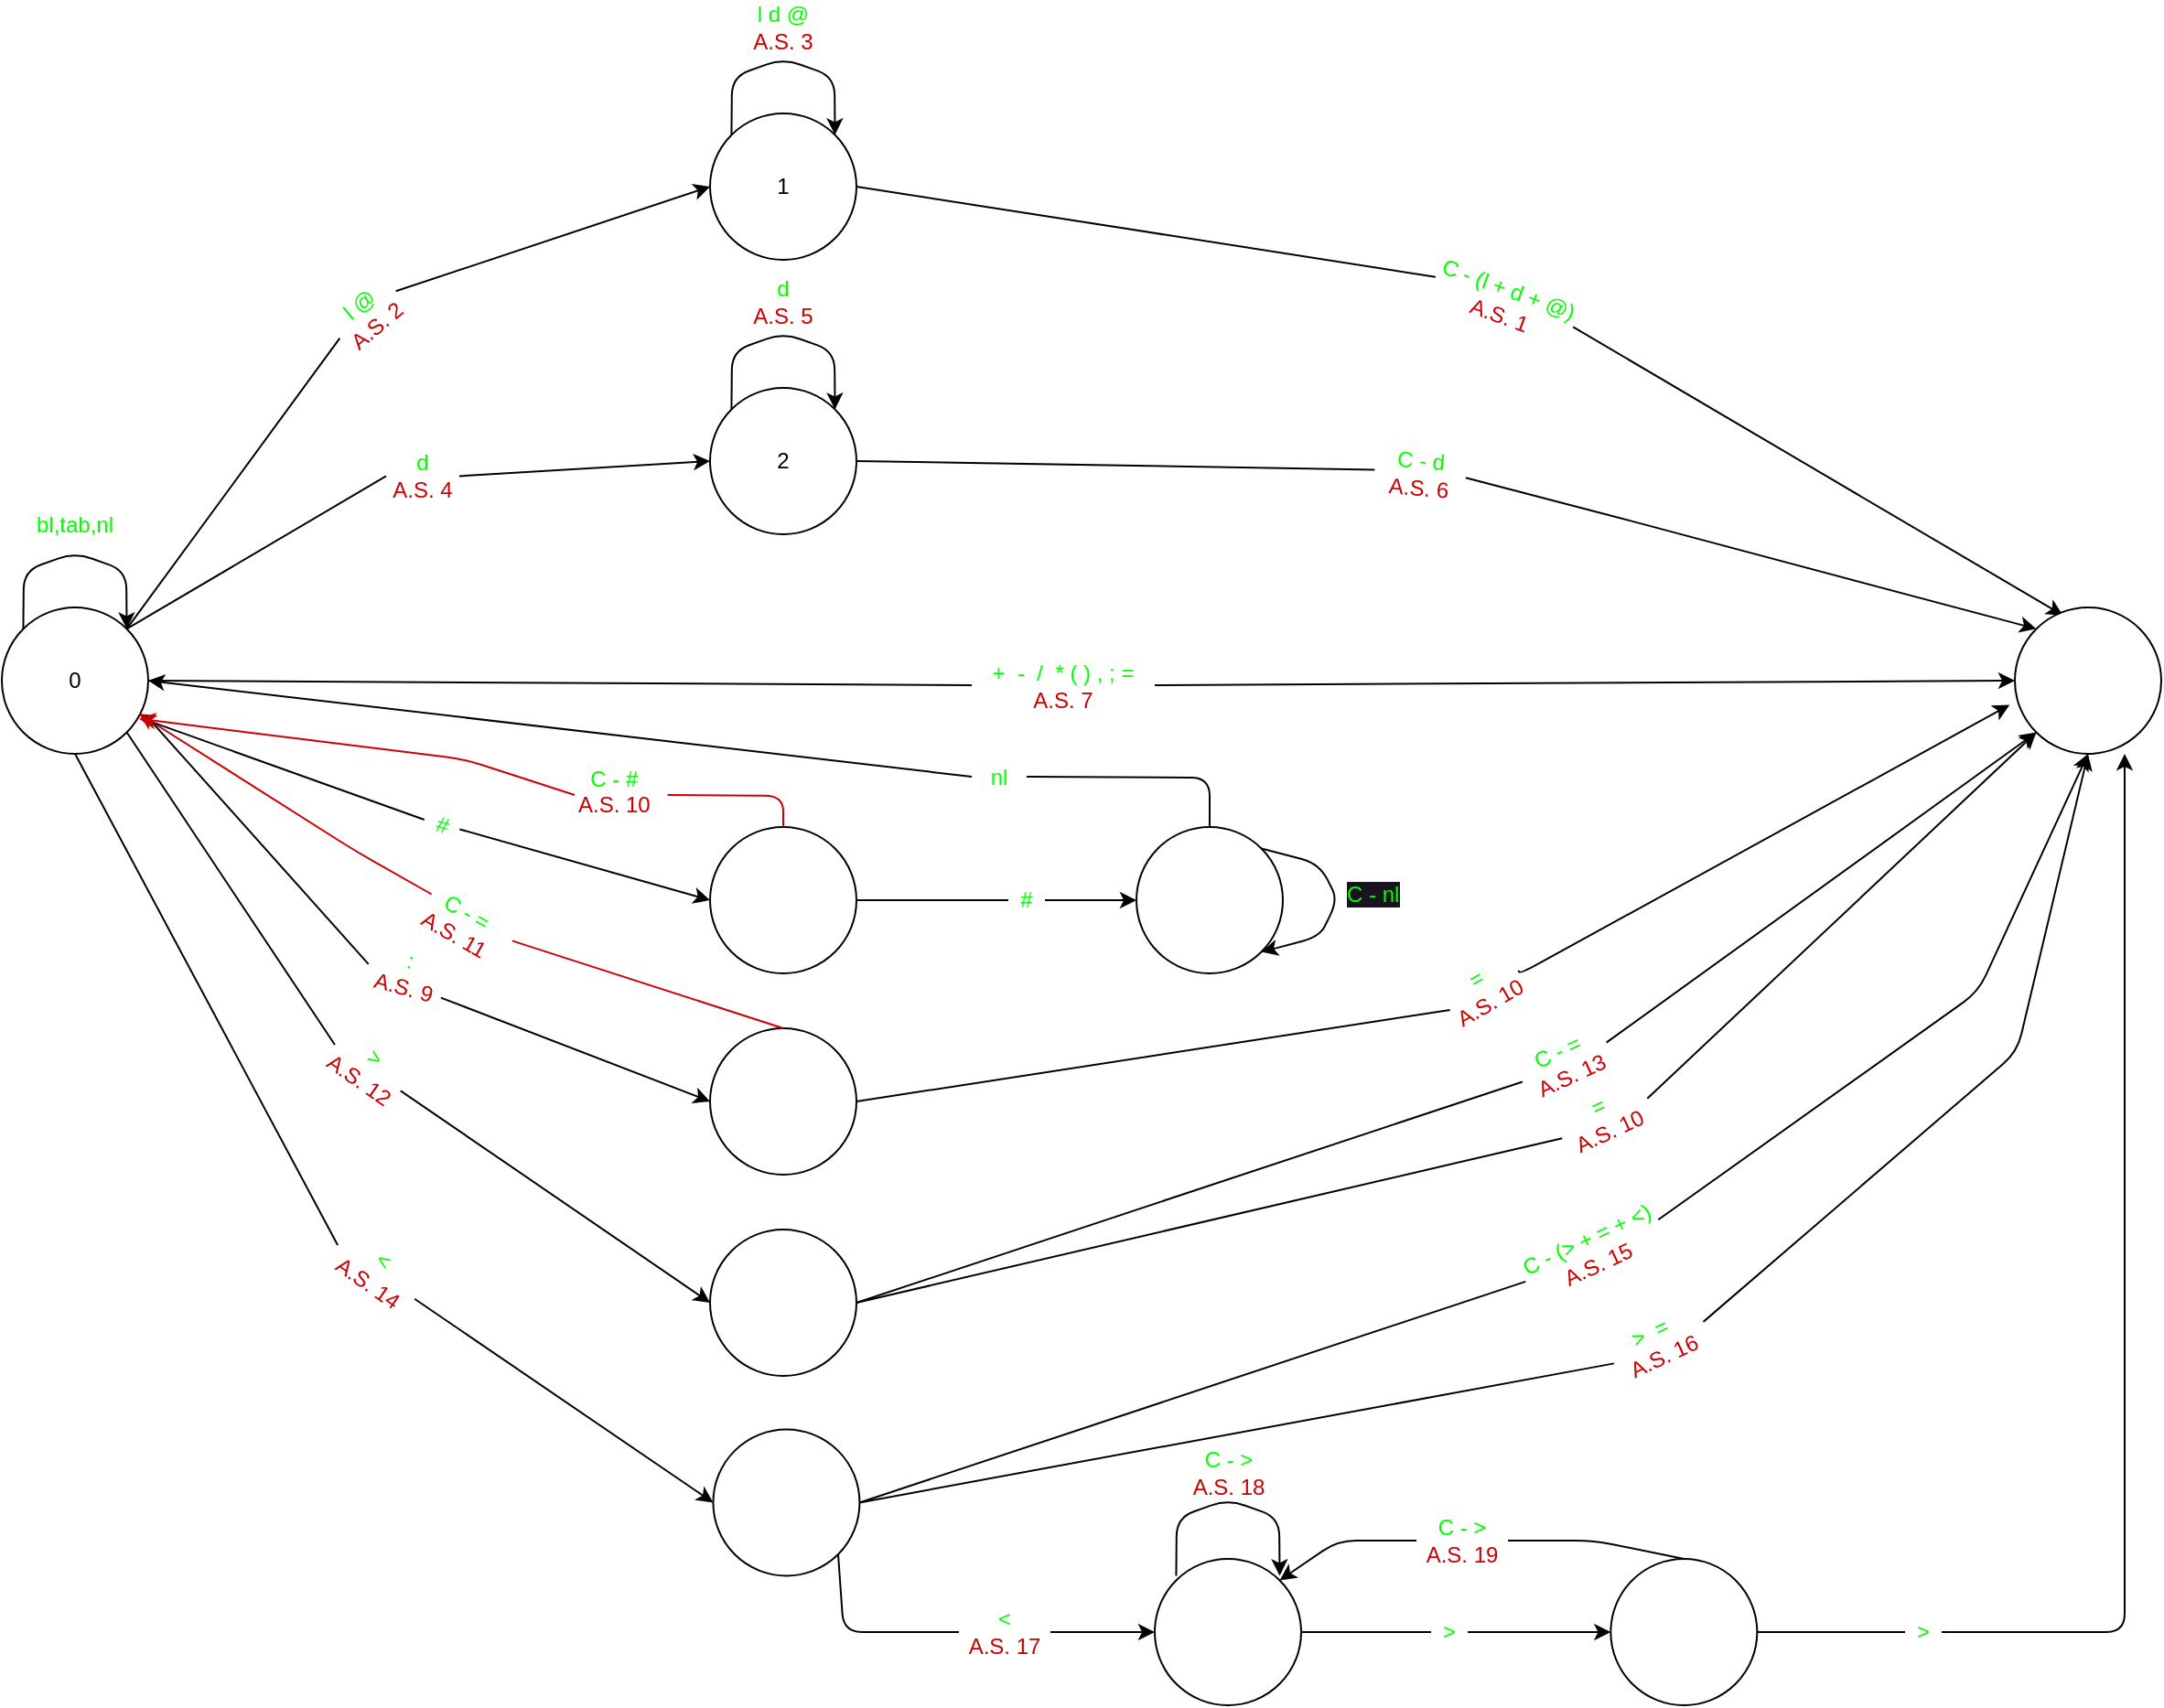 <mxfile>
    <diagram id="zJP9Rn_apFHwhB3t_4ZS" name="Page-1">
        <mxGraphModel dx="3017" dy="527" grid="0" gridSize="10" guides="1" tooltips="1" connect="1" arrows="1" fold="1" page="0" pageScale="1" pageWidth="827" pageHeight="1169" math="0" shadow="0">
            <root>
                <mxCell id="0"/>
                <mxCell id="1" parent="0"/>
                <mxCell id="36" style="edgeStyle=none;html=1;exitX=1;exitY=0.5;exitDx=0;exitDy=0;entryX=0;entryY=0.5;entryDx=0;entryDy=0;fontColor=#FFFFFF;startArrow=none;" parent="1" source="42" target="34" edge="1">
                    <mxGeometry relative="1" as="geometry"/>
                </mxCell>
                <mxCell id="51" style="edgeStyle=none;html=1;entryX=0;entryY=0.5;entryDx=0;entryDy=0;fontColor=#00FF00;startArrow=none;exitX=1;exitY=0.75;exitDx=0;exitDy=0;" parent="1" source="52" target="50" edge="1">
                    <mxGeometry relative="1" as="geometry">
                        <mxPoint x="-973" y="627" as="sourcePoint"/>
                    </mxGeometry>
                </mxCell>
                <mxCell id="59" style="edgeStyle=none;html=1;exitX=1;exitY=0.5;exitDx=0;exitDy=0;entryX=0;entryY=0.5;entryDx=0;entryDy=0;fontColor=#00FF00;startArrow=none;" parent="1" source="63" target="58" edge="1">
                    <mxGeometry relative="1" as="geometry">
                        <Array as="points"/>
                    </mxGeometry>
                </mxCell>
                <mxCell id="2" value="0" style="ellipse;whiteSpace=wrap;html=1;aspect=fixed;" parent="1" vertex="1">
                    <mxGeometry x="-1203" y="417" width="80" height="80" as="geometry"/>
                </mxCell>
                <mxCell id="3" value="" style="endArrow=classic;html=1;exitX=0;exitY=0;exitDx=0;exitDy=0;entryX=1;entryY=0;entryDx=0;entryDy=0;" parent="1" source="2" target="2" edge="1">
                    <mxGeometry width="50" height="50" relative="1" as="geometry">
                        <mxPoint x="-1183" y="487" as="sourcePoint"/>
                        <mxPoint x="-1133" y="437" as="targetPoint"/>
                        <Array as="points">
                            <mxPoint x="-1191" y="397"/>
                            <mxPoint x="-1163" y="387"/>
                            <mxPoint x="-1135" y="397"/>
                        </Array>
                    </mxGeometry>
                </mxCell>
                <mxCell id="4" value="&lt;font color=&quot;#00ff00&quot;&gt;bl,tab,nl&lt;/font&gt;" style="text;html=1;strokeColor=none;fillColor=none;align=center;verticalAlign=middle;whiteSpace=wrap;rounded=0;" parent="1" vertex="1">
                    <mxGeometry x="-1193" y="357" width="60" height="30" as="geometry"/>
                </mxCell>
                <mxCell id="5" value="" style="endArrow=classic;html=1;entryX=0;entryY=0.5;entryDx=0;entryDy=0;startArrow=none;exitX=1;exitY=0.5;exitDx=0;exitDy=0;" parent="1" source="15" target="6" edge="1">
                    <mxGeometry width="50" height="50" relative="1" as="geometry">
                        <mxPoint x="-1023" y="267" as="sourcePoint"/>
                        <mxPoint x="-773" y="187" as="targetPoint"/>
                    </mxGeometry>
                </mxCell>
                <mxCell id="28" style="edgeStyle=none;html=1;entryX=0.329;entryY=0.054;entryDx=0;entryDy=0;fontColor=#00FF00;startArrow=none;exitX=1;exitY=0.5;exitDx=0;exitDy=0;entryPerimeter=0;" parent="1" source="29" target="24" edge="1">
                    <mxGeometry relative="1" as="geometry">
                        <mxPoint x="-213" y="177" as="sourcePoint"/>
                        <Array as="points"/>
                    </mxGeometry>
                </mxCell>
                <mxCell id="6" value="1" style="ellipse;whiteSpace=wrap;html=1;aspect=fixed;" parent="1" vertex="1">
                    <mxGeometry x="-816" y="147" width="80" height="80" as="geometry"/>
                </mxCell>
                <mxCell id="7" value="" style="endArrow=classic;html=1;exitX=0;exitY=0;exitDx=0;exitDy=0;entryX=1;entryY=0;entryDx=0;entryDy=0;" parent="1" edge="1">
                    <mxGeometry width="50" height="50" relative="1" as="geometry">
                        <mxPoint x="-804.284" y="158.716" as="sourcePoint"/>
                        <mxPoint x="-747.716" y="158.716" as="targetPoint"/>
                        <Array as="points">
                            <mxPoint x="-804" y="127"/>
                            <mxPoint x="-776" y="117"/>
                            <mxPoint x="-748" y="127"/>
                        </Array>
                    </mxGeometry>
                </mxCell>
                <mxCell id="31" style="edgeStyle=none;html=1;entryX=0;entryY=0;entryDx=0;entryDy=0;fontColor=#00FF00;startArrow=none;exitX=1;exitY=0.5;exitDx=0;exitDy=0;" parent="1" source="32" target="24" edge="1">
                    <mxGeometry relative="1" as="geometry">
                        <mxPoint x="-293" y="327" as="sourcePoint"/>
                        <Array as="points">
                            <mxPoint x="-323" y="367"/>
                        </Array>
                    </mxGeometry>
                </mxCell>
                <mxCell id="11" value="2" style="ellipse;whiteSpace=wrap;html=1;aspect=fixed;" parent="1" vertex="1">
                    <mxGeometry x="-816" y="297" width="80" height="80" as="geometry"/>
                </mxCell>
                <mxCell id="12" value="" style="endArrow=classic;html=1;exitX=0;exitY=0;exitDx=0;exitDy=0;entryX=1;entryY=0;entryDx=0;entryDy=0;" parent="1" edge="1">
                    <mxGeometry width="50" height="50" relative="1" as="geometry">
                        <mxPoint x="-804.284" y="308.716" as="sourcePoint"/>
                        <mxPoint x="-747.716" y="308.716" as="targetPoint"/>
                        <Array as="points">
                            <mxPoint x="-804" y="277"/>
                            <mxPoint x="-776" y="267"/>
                            <mxPoint x="-748" y="277"/>
                        </Array>
                    </mxGeometry>
                </mxCell>
                <mxCell id="13" value="&lt;font color=&quot;#00ff00&quot;&gt;d&lt;br&gt;&lt;/font&gt;&lt;span style=&quot;color: rgb(204, 0, 0);&quot;&gt;A.S. 5&lt;/span&gt;&lt;font color=&quot;#00ff00&quot;&gt;&lt;br&gt;&lt;/font&gt;" style="text;html=1;strokeColor=none;fillColor=none;align=center;verticalAlign=middle;whiteSpace=wrap;rounded=0;" parent="1" vertex="1">
                    <mxGeometry x="-806" y="240" width="60" height="20" as="geometry"/>
                </mxCell>
                <mxCell id="17" value="" style="endArrow=none;html=1;exitX=1;exitY=0;exitDx=0;exitDy=0;entryX=0;entryY=0.5;entryDx=0;entryDy=0;" parent="1" source="2" target="15" edge="1">
                    <mxGeometry width="50" height="50" relative="1" as="geometry">
                        <mxPoint x="-1123" y="457" as="sourcePoint"/>
                        <mxPoint x="-816.0" y="177" as="targetPoint"/>
                    </mxGeometry>
                </mxCell>
                <mxCell id="15" value="&lt;font color=&quot;#00ff00&quot;&gt;l @&lt;/font&gt;&lt;br&gt;A.S. 2" style="text;html=1;strokeColor=none;fillColor=none;align=center;verticalAlign=middle;whiteSpace=wrap;rounded=0;fontColor=#CC0000;rotation=-40;" parent="1" vertex="1">
                    <mxGeometry x="-1023" y="247" width="40" height="20" as="geometry"/>
                </mxCell>
                <mxCell id="18" value="" style="endArrow=classic;html=1;entryX=0;entryY=0.5;entryDx=0;entryDy=0;startArrow=none;exitX=1;exitY=0.5;exitDx=0;exitDy=0;" parent="1" source="20" target="11" edge="1">
                    <mxGeometry width="50" height="50" relative="1" as="geometry">
                        <mxPoint x="-973" y="390.7" as="sourcePoint"/>
                        <mxPoint x="-766.0" y="187.13" as="targetPoint"/>
                    </mxGeometry>
                </mxCell>
                <mxCell id="19" value="" style="endArrow=none;html=1;exitX=1;exitY=0;exitDx=0;exitDy=0;entryX=0;entryY=0.5;entryDx=0;entryDy=0;" parent="1" source="2" target="20" edge="1">
                    <mxGeometry width="50" height="50" relative="1" as="geometry">
                        <mxPoint x="-1073" y="297.13" as="sourcePoint"/>
                        <mxPoint x="-766.0" y="300.7" as="targetPoint"/>
                    </mxGeometry>
                </mxCell>
                <mxCell id="20" value="&lt;font color=&quot;#00ff00&quot;&gt;d&lt;/font&gt;&lt;br&gt;A.S. 4" style="text;html=1;strokeColor=none;fillColor=none;align=center;verticalAlign=middle;whiteSpace=wrap;rounded=0;fontColor=#CC0000;rotation=0;" parent="1" vertex="1">
                    <mxGeometry x="-993" y="333.43" width="40" height="23.57" as="geometry"/>
                </mxCell>
                <mxCell id="22" value="&lt;font color=&quot;#00ff00&quot;&gt;l d @&lt;br&gt;&lt;/font&gt;&lt;span style=&quot;color: rgb(204, 0, 0);&quot;&gt;A.S. 3&lt;/span&gt;&lt;font color=&quot;#00ff00&quot;&gt;&lt;br&gt;&lt;/font&gt;" style="text;html=1;strokeColor=none;fillColor=none;align=center;verticalAlign=middle;whiteSpace=wrap;rounded=0;" parent="1" vertex="1">
                    <mxGeometry x="-806" y="90" width="60" height="20" as="geometry"/>
                </mxCell>
                <mxCell id="24" value="F" style="ellipse;whiteSpace=wrap;html=1;aspect=fixed;fontColor=#FFFFFF;" parent="1" vertex="1">
                    <mxGeometry x="-103" y="417" width="80" height="80" as="geometry"/>
                </mxCell>
                <mxCell id="25" value="" style="endArrow=classic;html=1;fontColor=#FFFFFF;exitX=1;exitY=0.5;exitDx=0;exitDy=0;entryX=0;entryY=0.5;entryDx=0;entryDy=0;startArrow=none;" parent="1" source="26" target="24" edge="1">
                    <mxGeometry width="50" height="50" relative="1" as="geometry">
                        <mxPoint x="-673" y="467" as="sourcePoint"/>
                        <mxPoint x="-623" y="417" as="targetPoint"/>
                    </mxGeometry>
                </mxCell>
                <mxCell id="27" value="" style="endArrow=none;html=1;fontColor=#FFFFFF;exitX=1;exitY=0.5;exitDx=0;exitDy=0;entryX=0;entryY=0.5;entryDx=0;entryDy=0;" parent="1" source="2" target="26" edge="1">
                    <mxGeometry width="50" height="50" relative="1" as="geometry">
                        <mxPoint x="-1123" y="457" as="sourcePoint"/>
                        <mxPoint x="-103" y="457" as="targetPoint"/>
                    </mxGeometry>
                </mxCell>
                <mxCell id="26" value="&lt;font color=&quot;#00ff00&quot;&gt;+&amp;nbsp;&lt;/font&gt;&amp;nbsp;&lt;font color=&quot;#00ff00&quot;&gt;-&amp;nbsp;&lt;/font&gt;&amp;nbsp;&lt;font color=&quot;#00ff00&quot;&gt;/&amp;nbsp;&lt;/font&gt;&amp;nbsp;&lt;font color=&quot;#00ff00&quot;&gt;*&lt;/font&gt;&lt;font color=&quot;#00ff00&quot;&gt;&amp;nbsp;( ) , ; =&lt;br&gt;&lt;/font&gt;&lt;span style=&quot;color: rgb(204, 0, 0);&quot;&gt;A.S. 7&lt;/span&gt;&lt;font color=&quot;#00ff00&quot;&gt;&lt;br&gt;&lt;/font&gt;" style="text;html=1;strokeColor=none;fillColor=none;align=center;verticalAlign=middle;whiteSpace=wrap;rounded=0;fontColor=#FFFFFF;" parent="1" vertex="1">
                    <mxGeometry x="-673" y="447" width="100" height="25" as="geometry"/>
                </mxCell>
                <mxCell id="30" value="" style="edgeStyle=none;html=1;exitX=1;exitY=0.5;exitDx=0;exitDy=0;entryX=0;entryY=0.5;entryDx=0;entryDy=0;fontColor=#00FF00;endArrow=none;" parent="1" source="6" target="29" edge="1">
                    <mxGeometry relative="1" as="geometry">
                        <mxPoint x="-736.0" y="177" as="sourcePoint"/>
                        <mxPoint x="-91.284" y="428.716" as="targetPoint"/>
                        <Array as="points"/>
                    </mxGeometry>
                </mxCell>
                <mxCell id="29" value="&lt;font color=&quot;#00ff00&quot;&gt;C - (l + d + @)&lt;/font&gt;&lt;br&gt;A.S. 1" style="text;html=1;strokeColor=none;fillColor=none;align=center;verticalAlign=middle;whiteSpace=wrap;rounded=0;fontColor=#CC0000;rotation=20;" parent="1" vertex="1">
                    <mxGeometry x="-422.0" y="240" width="80" height="20" as="geometry"/>
                </mxCell>
                <mxCell id="33" value="" style="edgeStyle=none;html=1;exitX=1;exitY=0.5;exitDx=0;exitDy=0;entryX=0;entryY=0.5;entryDx=0;entryDy=0;fontColor=#00FF00;endArrow=none;" parent="1" source="11" target="32" edge="1">
                    <mxGeometry relative="1" as="geometry">
                        <mxPoint x="-736.0" y="337" as="sourcePoint"/>
                        <mxPoint x="-91.284" y="428.716" as="targetPoint"/>
                        <Array as="points"/>
                    </mxGeometry>
                </mxCell>
                <mxCell id="32" value="&lt;font color=&quot;#00ff00&quot;&gt;C - d&lt;/font&gt;&lt;br&gt;A.S. 6" style="text;html=1;strokeColor=none;fillColor=none;align=center;verticalAlign=middle;whiteSpace=wrap;rounded=0;fontColor=#CC0000;rotation=5;" parent="1" vertex="1">
                    <mxGeometry x="-452.94" y="333.91" width="50" height="20" as="geometry"/>
                </mxCell>
                <mxCell id="37" style="edgeStyle=none;html=1;exitX=1;exitY=0.5;exitDx=0;exitDy=0;entryX=0;entryY=0.5;entryDx=0;entryDy=0;fontColor=#FFFFFF;startArrow=none;" parent="1" source="44" target="35" edge="1">
                    <mxGeometry relative="1" as="geometry"/>
                </mxCell>
                <mxCell id="34" value="&lt;font color=&quot;#ffffff&quot;&gt;3&lt;/font&gt;" style="ellipse;whiteSpace=wrap;html=1;aspect=fixed;fontColor=#00FF00;" parent="1" vertex="1">
                    <mxGeometry x="-816" y="537" width="80" height="80" as="geometry"/>
                </mxCell>
                <mxCell id="38" style="edgeStyle=none;html=1;exitX=0;exitY=0.5;exitDx=0;exitDy=0;entryX=1;entryY=0.5;entryDx=0;entryDy=0;fontColor=#FFFFFF;startArrow=none;" parent="1" source="39" target="2" edge="1">
                    <mxGeometry relative="1" as="geometry">
                        <Array as="points"/>
                    </mxGeometry>
                </mxCell>
                <mxCell id="35" value="&lt;font color=&quot;#ffffff&quot;&gt;4&lt;/font&gt;" style="ellipse;whiteSpace=wrap;html=1;aspect=fixed;fontColor=#00FF00;" parent="1" vertex="1">
                    <mxGeometry x="-583" y="537" width="80" height="80" as="geometry"/>
                </mxCell>
                <mxCell id="41" value="" style="edgeStyle=none;html=1;exitX=0.5;exitY=0;exitDx=0;exitDy=0;fontColor=#FFFFFF;endArrow=none;entryX=1;entryY=0.5;entryDx=0;entryDy=0;" parent="1" source="35" target="39" edge="1">
                    <mxGeometry relative="1" as="geometry">
                        <mxPoint x="-503.0" y="577" as="sourcePoint"/>
                        <mxPoint x="-593" y="527" as="targetPoint"/>
                        <Array as="points">
                            <mxPoint x="-543" y="510"/>
                        </Array>
                    </mxGeometry>
                </mxCell>
                <mxCell id="39" value="&lt;font color=&quot;#00ff00&quot;&gt;nl&lt;/font&gt;" style="text;html=1;strokeColor=none;fillColor=none;align=center;verticalAlign=middle;whiteSpace=wrap;rounded=0;fontColor=#FFFFFF;" parent="1" vertex="1">
                    <mxGeometry x="-673" y="497" width="30" height="25" as="geometry"/>
                </mxCell>
                <mxCell id="43" value="" style="edgeStyle=none;html=1;entryX=0;entryY=0.5;entryDx=0;entryDy=0;fontColor=#FFFFFF;endArrow=none;exitX=0.961;exitY=0.76;exitDx=0;exitDy=0;exitPerimeter=0;" parent="1" source="2" target="42" edge="1">
                    <mxGeometry relative="1" as="geometry">
                        <mxPoint x="-1135" y="485" as="sourcePoint"/>
                        <mxPoint x="-783.0" y="577" as="targetPoint"/>
                    </mxGeometry>
                </mxCell>
                <mxCell id="42" value="&lt;font color=&quot;#00ff00&quot;&gt;#&lt;/font&gt;" style="text;html=1;strokeColor=none;fillColor=none;align=center;verticalAlign=middle;whiteSpace=wrap;rounded=0;fontColor=#FFFFFF;rotation=15;" parent="1" vertex="1">
                    <mxGeometry x="-972.49" y="518.12" width="20" height="35" as="geometry"/>
                </mxCell>
                <mxCell id="45" value="" style="edgeStyle=none;html=1;exitX=1;exitY=0.5;exitDx=0;exitDy=0;entryX=0;entryY=0.5;entryDx=0;entryDy=0;fontColor=#FFFFFF;endArrow=none;" parent="1" source="34" target="44" edge="1">
                    <mxGeometry relative="1" as="geometry">
                        <mxPoint x="-703.0" y="577" as="sourcePoint"/>
                        <mxPoint x="-583.0" y="577" as="targetPoint"/>
                    </mxGeometry>
                </mxCell>
                <mxCell id="44" value="&lt;font color=&quot;#00ff00&quot;&gt;#&lt;/font&gt;" style="text;html=1;strokeColor=none;fillColor=none;align=center;verticalAlign=middle;whiteSpace=wrap;rounded=0;fontColor=#FFFFFF;rotation=0;" parent="1" vertex="1">
                    <mxGeometry x="-653" y="559.5" width="20" height="35" as="geometry"/>
                </mxCell>
                <mxCell id="48" style="edgeStyle=none;html=1;exitX=1;exitY=0;exitDx=0;exitDy=0;entryX=1;entryY=1;entryDx=0;entryDy=0;fontColor=#FFFFFF;" parent="1" source="35" target="35" edge="1">
                    <mxGeometry relative="1" as="geometry">
                        <Array as="points">
                            <mxPoint x="-483" y="557"/>
                            <mxPoint x="-473" y="577"/>
                            <mxPoint x="-483" y="597"/>
                        </Array>
                    </mxGeometry>
                </mxCell>
                <mxCell id="54" style="edgeStyle=none;html=1;entryX=-0.036;entryY=0.666;entryDx=0;entryDy=0;fontColor=#00FF00;startArrow=none;exitX=1;exitY=0.5;exitDx=0;exitDy=0;entryPerimeter=0;" parent="1" source="56" target="24" edge="1">
                    <mxGeometry relative="1" as="geometry">
                        <mxPoint x="-363" y="647" as="sourcePoint"/>
                        <Array as="points">
                            <mxPoint x="-373" y="617"/>
                        </Array>
                    </mxGeometry>
                </mxCell>
                <mxCell id="97" style="edgeStyle=none;html=1;exitX=0;exitY=0.5;exitDx=0;exitDy=0;stroke=#FF0000;;strokeColor=#CC0000;startArrow=none;entryX=0.937;entryY=0.726;entryDx=0;entryDy=0;entryPerimeter=0;" parent="1" source="99" target="2" edge="1">
                    <mxGeometry relative="1" as="geometry">
                        <mxPoint x="-1080" y="510" as="targetPoint"/>
                        <Array as="points">
                            <mxPoint x="-1010" y="550"/>
                        </Array>
                    </mxGeometry>
                </mxCell>
                <mxCell id="50" value="&lt;span style=&quot;color: rgb(255, 255, 255);&quot;&gt;5&lt;/span&gt;" style="ellipse;whiteSpace=wrap;html=1;aspect=fixed;fontColor=#00FF00;" parent="1" vertex="1">
                    <mxGeometry x="-816" y="647" width="80" height="80" as="geometry"/>
                </mxCell>
                <mxCell id="53" value="" style="edgeStyle=none;html=1;exitX=0.984;exitY=0.737;exitDx=0;exitDy=0;fontColor=#00FF00;endArrow=none;entryX=0;entryY=0.5;entryDx=0;entryDy=0;exitPerimeter=0;" parent="1" source="2" target="52" edge="1">
                    <mxGeometry relative="1" as="geometry">
                        <mxPoint x="-1134.716" y="485.284" as="sourcePoint"/>
                        <mxPoint x="-1003" y="607" as="targetPoint"/>
                    </mxGeometry>
                </mxCell>
                <mxCell id="52" value="&lt;font color=&quot;#00ff00&quot;&gt;:&lt;br&gt;&lt;/font&gt;&lt;span style=&quot;color: rgb(204, 0, 0);&quot;&gt;A.S. 9&lt;/span&gt;&lt;font color=&quot;#00ff00&quot;&gt;&lt;br&gt;&lt;/font&gt;" style="text;html=1;strokeColor=none;fillColor=none;align=center;verticalAlign=middle;whiteSpace=wrap;rounded=0;fontColor=#FFFFFF;rotation=15;" parent="1" vertex="1">
                    <mxGeometry x="-1003.39" y="602.48" width="43" height="30" as="geometry"/>
                </mxCell>
                <mxCell id="55" style="edgeStyle=none;html=1;exitX=0.5;exitY=0;exitDx=0;exitDy=0;entryX=0.5;entryY=0;entryDx=0;entryDy=0;fontColor=#00FF00;" parent="1" source="52" target="52" edge="1">
                    <mxGeometry relative="1" as="geometry"/>
                </mxCell>
                <mxCell id="57" value="" style="edgeStyle=none;html=1;exitX=1;exitY=0.5;exitDx=0;exitDy=0;entryX=0;entryY=0.5;entryDx=0;entryDy=0;fontColor=#00FF00;endArrow=none;" parent="1" source="50" target="56" edge="1">
                    <mxGeometry relative="1" as="geometry">
                        <mxPoint x="-736" y="727" as="sourcePoint"/>
                        <mxPoint x="-91.284" y="485.284" as="targetPoint"/>
                        <Array as="points"/>
                    </mxGeometry>
                </mxCell>
                <mxCell id="56" value="&lt;font color=&quot;#00ff00&quot;&gt;=&lt;br&gt;&lt;/font&gt;&lt;span style=&quot;color: rgb(204, 0, 0);&quot;&gt;A.S. 10&lt;/span&gt;&lt;font color=&quot;#00ff00&quot;&gt;&lt;br&gt;&lt;/font&gt;" style="text;html=1;strokeColor=none;fillColor=none;align=center;verticalAlign=middle;whiteSpace=wrap;rounded=0;fontColor=#FFFFFF;rotation=-30;" parent="1" vertex="1">
                    <mxGeometry x="-414.54" y="611.25" width="43" height="30" as="geometry"/>
                </mxCell>
                <mxCell id="60" style="edgeStyle=none;html=1;entryX=0;entryY=1;entryDx=0;entryDy=0;fontColor=#00FF00;startArrow=none;exitX=1;exitY=0.5;exitDx=0;exitDy=0;" parent="1" source="61" target="24" edge="1">
                    <mxGeometry relative="1" as="geometry">
                        <mxPoint x="-303" y="637" as="sourcePoint"/>
                        <Array as="points"/>
                    </mxGeometry>
                </mxCell>
                <mxCell id="58" value="&lt;span style=&quot;color: rgb(255, 255, 255);&quot;&gt;6&lt;/span&gt;" style="ellipse;whiteSpace=wrap;html=1;aspect=fixed;fontColor=#00FF00;" parent="1" vertex="1">
                    <mxGeometry x="-816" y="757" width="80" height="80" as="geometry"/>
                </mxCell>
                <mxCell id="62" value="" style="edgeStyle=none;html=1;exitX=1;exitY=0.5;exitDx=0;exitDy=0;entryX=0;entryY=0.5;entryDx=0;entryDy=0;fontColor=#00FF00;endArrow=none;" parent="1" source="58" target="61" edge="1">
                    <mxGeometry relative="1" as="geometry">
                        <mxPoint x="-736" y="797" as="sourcePoint"/>
                        <mxPoint x="-63" y="497" as="targetPoint"/>
                        <Array as="points"/>
                    </mxGeometry>
                </mxCell>
                <mxCell id="61" value="&lt;font color=&quot;#00ff00&quot;&gt;C - =&amp;nbsp;&lt;br&gt;&lt;/font&gt;&lt;span style=&quot;color: rgb(204, 0, 0);&quot;&gt;A.S. 13&lt;/span&gt;&lt;font color=&quot;#00ff00&quot;&gt;&lt;br&gt;&lt;/font&gt;" style="text;html=1;strokeColor=none;fillColor=none;align=center;verticalAlign=middle;whiteSpace=wrap;rounded=0;fontColor=#FFFFFF;rotation=-25;" parent="1" vertex="1">
                    <mxGeometry x="-374.43" y="650.53" width="50.6" height="30" as="geometry"/>
                </mxCell>
                <mxCell id="64" value="" style="edgeStyle=none;html=1;exitX=1;exitY=1;exitDx=0;exitDy=0;entryX=0;entryY=0.5;entryDx=0;entryDy=0;fontColor=#00FF00;endArrow=none;" parent="1" source="2" target="63" edge="1">
                    <mxGeometry relative="1" as="geometry">
                        <mxPoint x="-1134.716" y="485.284" as="sourcePoint"/>
                        <mxPoint x="-816" y="797" as="targetPoint"/>
                        <Array as="points"/>
                    </mxGeometry>
                </mxCell>
                <mxCell id="63" value="&lt;font color=&quot;#00ff00&quot;&gt;&amp;gt;&lt;br&gt;&lt;/font&gt;&lt;span style=&quot;color: rgb(204, 0, 0);&quot;&gt;A.S. 12&lt;/span&gt;&lt;font color=&quot;#00ff00&quot;&gt;&lt;br&gt;&lt;/font&gt;" style="text;html=1;strokeColor=none;fillColor=none;align=center;verticalAlign=middle;whiteSpace=wrap;rounded=0;fontColor=#FFFFFF;rotation=35;" parent="1" vertex="1">
                    <mxGeometry x="-1025" y="656.89" width="43.86" height="23.43" as="geometry"/>
                </mxCell>
                <mxCell id="65" style="edgeStyle=none;html=1;exitX=1;exitY=0.5;exitDx=0;exitDy=0;entryX=0;entryY=0.5;entryDx=0;entryDy=0;fontColor=#00FF00;startArrow=none;" parent="1" source="71" target="67" edge="1">
                    <mxGeometry relative="1" as="geometry">
                        <Array as="points"/>
                    </mxGeometry>
                </mxCell>
                <mxCell id="66" style="edgeStyle=none;html=1;entryX=0.5;entryY=1;entryDx=0;entryDy=0;fontColor=#00FF00;startArrow=none;exitX=1;exitY=0.5;exitDx=0;exitDy=0;" parent="1" source="69" target="24" edge="1">
                    <mxGeometry relative="1" as="geometry">
                        <mxPoint x="-301.28" y="746.22" as="sourcePoint"/>
                        <mxPoint x="-61.28" y="606.22" as="targetPoint"/>
                        <Array as="points">
                            <mxPoint x="-123" y="627"/>
                        </Array>
                    </mxGeometry>
                </mxCell>
                <mxCell id="80" style="edgeStyle=none;html=1;exitX=1;exitY=0.5;exitDx=0;exitDy=0;entryX=0;entryY=0.5;entryDx=0;entryDy=0;fontColor=#FFFFFF;startArrow=none;" parent="1" source="81" target="78" edge="1">
                    <mxGeometry relative="1" as="geometry">
                        <Array as="points"/>
                    </mxGeometry>
                </mxCell>
                <mxCell id="67" value="&lt;span style=&quot;color: rgb(255, 255, 255);&quot;&gt;7&lt;/span&gt;" style="ellipse;whiteSpace=wrap;html=1;aspect=fixed;fontColor=#00FF00;" parent="1" vertex="1">
                    <mxGeometry x="-814.28" y="866.22" width="80" height="80" as="geometry"/>
                </mxCell>
                <mxCell id="68" value="" style="edgeStyle=none;html=1;exitX=1;exitY=0.5;exitDx=0;exitDy=0;entryX=0;entryY=0.5;entryDx=0;entryDy=0;fontColor=#00FF00;endArrow=none;" parent="1" source="67" target="69" edge="1">
                    <mxGeometry relative="1" as="geometry">
                        <mxPoint x="-734.28" y="906.22" as="sourcePoint"/>
                        <mxPoint x="-61.28" y="606.22" as="targetPoint"/>
                        <Array as="points"/>
                    </mxGeometry>
                </mxCell>
                <mxCell id="69" value="&lt;font color=&quot;#00ff00&quot;&gt;C - (&amp;gt; + = + &amp;lt;)&lt;br&gt;&lt;/font&gt;&lt;span style=&quot;color: rgb(204, 0, 0);&quot;&gt;A.S. 15&lt;/span&gt;&lt;font color=&quot;#00ff00&quot;&gt;&lt;br&gt;&lt;/font&gt;" style="text;html=1;strokeColor=none;fillColor=none;align=center;verticalAlign=middle;whiteSpace=wrap;rounded=0;fontColor=#FFFFFF;rotation=-25;" parent="1" vertex="1">
                    <mxGeometry x="-374.09" y="753.54" width="80" height="30" as="geometry"/>
                </mxCell>
                <mxCell id="70" value="" style="edgeStyle=none;html=1;exitX=0.5;exitY=1;exitDx=0;exitDy=0;entryX=0;entryY=0.5;entryDx=0;entryDy=0;fontColor=#00FF00;endArrow=none;" parent="1" source="2" target="71" edge="1">
                    <mxGeometry relative="1" as="geometry">
                        <mxPoint x="-1132.996" y="594.504" as="sourcePoint"/>
                        <mxPoint x="-814.28" y="906.22" as="targetPoint"/>
                        <Array as="points"/>
                    </mxGeometry>
                </mxCell>
                <mxCell id="71" value="&lt;font color=&quot;#00ff00&quot;&gt;&amp;lt;&lt;br&gt;&lt;/font&gt;&lt;span style=&quot;color: rgb(204, 0, 0);&quot;&gt;A.S. 14&lt;/span&gt;&lt;font color=&quot;#00ff00&quot;&gt;&lt;br&gt;&lt;/font&gt;" style="text;html=1;strokeColor=none;fillColor=none;align=center;verticalAlign=middle;whiteSpace=wrap;rounded=0;fontColor=#FFFFFF;rotation=35;" parent="1" vertex="1">
                    <mxGeometry x="-1024.11" y="765.19" width="51.28" height="30" as="geometry"/>
                </mxCell>
                <mxCell id="72" style="edgeStyle=none;html=1;entryX=0;entryY=1;entryDx=0;entryDy=0;fontColor=#00FF00;startArrow=none;exitX=1;exitY=0.5;exitDx=0;exitDy=0;" parent="1" source="74" target="24" edge="1">
                    <mxGeometry relative="1" as="geometry">
                        <mxPoint x="-281.28" y="667.86" as="sourcePoint"/>
                        <mxPoint x="-41.28" y="527.86" as="targetPoint"/>
                        <Array as="points"/>
                    </mxGeometry>
                </mxCell>
                <mxCell id="73" value="" style="edgeStyle=none;html=1;exitX=1;exitY=0.5;exitDx=0;exitDy=0;entryX=0;entryY=0.5;entryDx=0;entryDy=0;fontColor=#00FF00;endArrow=none;" parent="1" source="58" target="74" edge="1">
                    <mxGeometry relative="1" as="geometry">
                        <mxPoint x="-735.996" y="846.144" as="sourcePoint"/>
                        <mxPoint x="-41.28" y="527.86" as="targetPoint"/>
                        <Array as="points"/>
                    </mxGeometry>
                </mxCell>
                <mxCell id="74" value="&lt;font color=&quot;#00ff00&quot;&gt;=&lt;br&gt;&lt;/font&gt;&lt;span style=&quot;color: rgb(204, 0, 0);&quot;&gt;A.S. 10&lt;/span&gt;&lt;font color=&quot;#00ff00&quot;&gt;&lt;br&gt;&lt;/font&gt;" style="text;html=1;strokeColor=none;fillColor=none;align=center;verticalAlign=middle;whiteSpace=wrap;rounded=0;fontColor=#FFFFFF;rotation=-25;" parent="1" vertex="1">
                    <mxGeometry x="-352.75" y="681.24" width="51.33" height="30" as="geometry"/>
                </mxCell>
                <mxCell id="75" style="edgeStyle=none;html=1;entryX=0.5;entryY=1;entryDx=0;entryDy=0;fontColor=#00FF00;startArrow=none;exitX=1;exitY=0.5;exitDx=0;exitDy=0;" parent="1" source="77" target="24" edge="1">
                    <mxGeometry relative="1" as="geometry">
                        <mxPoint x="-280" y="779.06" as="sourcePoint"/>
                        <mxPoint x="-13.436" y="518.124" as="targetPoint"/>
                        <Array as="points">
                            <mxPoint x="-101.72" y="659.84"/>
                        </Array>
                    </mxGeometry>
                </mxCell>
                <mxCell id="76" value="" style="edgeStyle=none;html=1;exitX=1;exitY=0.5;exitDx=0;exitDy=0;entryX=0;entryY=0.5;entryDx=0;entryDy=0;fontColor=#00FF00;endArrow=none;" parent="1" source="67" target="77" edge="1">
                    <mxGeometry relative="1" as="geometry">
                        <mxPoint x="-713.0" y="939.06" as="sourcePoint"/>
                        <mxPoint x="-40" y="639.06" as="targetPoint"/>
                        <Array as="points"/>
                    </mxGeometry>
                </mxCell>
                <mxCell id="77" value="&lt;font color=&quot;#00ff00&quot;&gt;&amp;gt;&amp;nbsp; =&amp;nbsp;&lt;br&gt;&lt;/font&gt;&lt;span style=&quot;color: rgb(204, 0, 0);&quot;&gt;A.S. 16&lt;/span&gt;&lt;font color=&quot;#00ff00&quot;&gt;&lt;br&gt;&lt;/font&gt;" style="text;html=1;strokeColor=none;fillColor=none;align=center;verticalAlign=middle;whiteSpace=wrap;rounded=0;fontColor=#FFFFFF;rotation=-25;" parent="1" vertex="1">
                    <mxGeometry x="-324.54" y="803.81" width="53.83" height="30" as="geometry"/>
                </mxCell>
                <mxCell id="83" style="edgeStyle=none;html=1;exitX=1;exitY=0.5;exitDx=0;exitDy=0;entryX=0;entryY=0.5;entryDx=0;entryDy=0;fontColor=#FFFFFF;startArrow=none;" parent="1" source="84" target="79" edge="1">
                    <mxGeometry relative="1" as="geometry"/>
                </mxCell>
                <mxCell id="78" value="&lt;font color=&quot;#ffffff&quot;&gt;8&lt;/font&gt;" style="ellipse;whiteSpace=wrap;html=1;aspect=fixed;fontColor=#00FF00;" parent="1" vertex="1">
                    <mxGeometry x="-573" y="937" width="80" height="80" as="geometry"/>
                </mxCell>
                <mxCell id="90" style="edgeStyle=none;html=1;exitX=0;exitY=0.5;exitDx=0;exitDy=0;entryX=1;entryY=0;entryDx=0;entryDy=0;fontColor=#FFFFFF;startArrow=none;" parent="1" source="91" target="78" edge="1">
                    <mxGeometry relative="1" as="geometry">
                        <Array as="points">
                            <mxPoint x="-473" y="927"/>
                        </Array>
                    </mxGeometry>
                </mxCell>
                <mxCell id="93" style="edgeStyle=none;html=1;exitX=1;exitY=0.5;exitDx=0;exitDy=0;fontColor=#FFFFFF;startArrow=none;" parent="1" source="94" edge="1">
                    <mxGeometry relative="1" as="geometry">
                        <mxPoint x="-43" y="497" as="targetPoint"/>
                        <Array as="points">
                            <mxPoint x="-43" y="977"/>
                        </Array>
                    </mxGeometry>
                </mxCell>
                <mxCell id="79" value="&lt;font color=&quot;#ffffff&quot;&gt;9&lt;/font&gt;" style="ellipse;whiteSpace=wrap;html=1;aspect=fixed;fontColor=#00FF00;" parent="1" vertex="1">
                    <mxGeometry x="-323.83" y="937" width="80" height="80" as="geometry"/>
                </mxCell>
                <mxCell id="82" value="" style="edgeStyle=none;html=1;exitX=1;exitY=1;exitDx=0;exitDy=0;entryX=0;entryY=0.5;entryDx=0;entryDy=0;fontColor=#FFFFFF;endArrow=none;" parent="1" source="67" target="81" edge="1">
                    <mxGeometry relative="1" as="geometry">
                        <mxPoint x="-745.996" y="934.504" as="sourcePoint"/>
                        <mxPoint x="-573" y="977" as="targetPoint"/>
                        <Array as="points">
                            <mxPoint x="-743" y="977"/>
                        </Array>
                    </mxGeometry>
                </mxCell>
                <mxCell id="81" value="&lt;font color=&quot;#00ff00&quot;&gt;&amp;lt;&lt;br&gt;&lt;/font&gt;&lt;span style=&quot;color: rgb(204, 0, 0);&quot;&gt;A.S. 17&lt;/span&gt;&lt;font color=&quot;#00ff00&quot;&gt;&lt;br&gt;&lt;/font&gt;" style="text;html=1;strokeColor=none;fillColor=none;align=center;verticalAlign=middle;whiteSpace=wrap;rounded=0;fontColor=#FFFFFF;rotation=0;" parent="1" vertex="1">
                    <mxGeometry x="-680" y="962" width="50" height="30" as="geometry"/>
                </mxCell>
                <mxCell id="85" value="" style="edgeStyle=none;html=1;exitX=1;exitY=0.5;exitDx=0;exitDy=0;entryX=0;entryY=0.5;entryDx=0;entryDy=0;fontColor=#FFFFFF;endArrow=none;" parent="1" source="78" target="84" edge="1">
                    <mxGeometry relative="1" as="geometry">
                        <mxPoint x="-493" y="977" as="sourcePoint"/>
                        <mxPoint x="-323.83" y="977" as="targetPoint"/>
                    </mxGeometry>
                </mxCell>
                <mxCell id="84" value="&lt;font color=&quot;#00ff00&quot;&gt;&amp;gt;&lt;/font&gt;" style="text;html=1;strokeColor=none;fillColor=none;align=center;verticalAlign=middle;whiteSpace=wrap;rounded=0;fontColor=#FFFFFF;rotation=0;" parent="1" vertex="1">
                    <mxGeometry x="-422" y="962" width="20" height="30" as="geometry"/>
                </mxCell>
                <mxCell id="88" value="" style="endArrow=classic;html=1;exitX=0;exitY=0;exitDx=0;exitDy=0;entryX=1;entryY=0;entryDx=0;entryDy=0;" parent="1" edge="1">
                    <mxGeometry width="50" height="50" relative="1" as="geometry">
                        <mxPoint x="-561.284" y="946.216" as="sourcePoint"/>
                        <mxPoint x="-504.716" y="946.216" as="targetPoint"/>
                        <Array as="points">
                            <mxPoint x="-561" y="914.5"/>
                            <mxPoint x="-533" y="904.5"/>
                            <mxPoint x="-505" y="914.5"/>
                        </Array>
                    </mxGeometry>
                </mxCell>
                <mxCell id="89" value="&lt;font color=&quot;#00ff00&quot;&gt;C - &amp;gt;&lt;br&gt;&lt;/font&gt;&lt;span style=&quot;color: rgb(204, 0, 0);&quot;&gt;A.S. 18&lt;/span&gt;&lt;font color=&quot;#00ff00&quot;&gt;&lt;br&gt;&lt;/font&gt;" style="text;html=1;strokeColor=none;fillColor=none;align=center;verticalAlign=middle;whiteSpace=wrap;rounded=0;" parent="1" vertex="1">
                    <mxGeometry x="-554.5" y="880" width="43" height="20" as="geometry"/>
                </mxCell>
                <mxCell id="92" value="" style="edgeStyle=none;html=1;exitX=0.5;exitY=0;exitDx=0;exitDy=0;entryX=1;entryY=0.5;entryDx=0;entryDy=0;fontColor=#FFFFFF;endArrow=none;" parent="1" source="79" target="91" edge="1">
                    <mxGeometry relative="1" as="geometry">
                        <mxPoint x="-283.83" y="937" as="sourcePoint"/>
                        <mxPoint x="-504.716" y="948.716" as="targetPoint"/>
                        <Array as="points">
                            <mxPoint x="-333" y="927"/>
                        </Array>
                    </mxGeometry>
                </mxCell>
                <mxCell id="91" value="&lt;font color=&quot;#00ff00&quot;&gt;C - &amp;gt;&lt;br&gt;&lt;/font&gt;&lt;span style=&quot;color: rgb(204, 0, 0);&quot;&gt;A.S. 19&lt;/span&gt;&lt;font color=&quot;#00ff00&quot;&gt;&lt;br&gt;&lt;/font&gt;" style="text;html=1;strokeColor=none;fillColor=none;align=center;verticalAlign=middle;whiteSpace=wrap;rounded=0;" parent="1" vertex="1">
                    <mxGeometry x="-430" y="917" width="50" height="20" as="geometry"/>
                </mxCell>
                <mxCell id="95" value="" style="edgeStyle=none;html=1;exitX=1;exitY=0.5;exitDx=0;exitDy=0;fontColor=#FFFFFF;endArrow=none;" parent="1" source="79" target="94" edge="1">
                    <mxGeometry relative="1" as="geometry">
                        <mxPoint x="-243.83" y="977" as="sourcePoint"/>
                        <mxPoint x="-43" y="497" as="targetPoint"/>
                        <Array as="points"/>
                    </mxGeometry>
                </mxCell>
                <mxCell id="94" value="&lt;font color=&quot;#00ff00&quot;&gt;&amp;gt;&lt;/font&gt;" style="text;html=1;strokeColor=none;fillColor=none;align=center;verticalAlign=middle;whiteSpace=wrap;rounded=0;fontColor=#FFFFFF;rotation=0;" parent="1" vertex="1">
                    <mxGeometry x="-163" y="962" width="20" height="30" as="geometry"/>
                </mxCell>
                <mxCell id="100" value="" style="edgeStyle=none;html=1;exitX=0.5;exitY=0;exitDx=0;exitDy=0;stroke=#FF0000;;strokeColor=#CC0000;entryX=1;entryY=0.5;entryDx=0;entryDy=0;endArrow=none;" parent="1" source="50" target="99" edge="1">
                    <mxGeometry relative="1" as="geometry">
                        <mxPoint x="-776" y="647" as="sourcePoint"/>
                        <mxPoint x="-1125.24" y="481.64" as="targetPoint"/>
                        <Array as="points"/>
                    </mxGeometry>
                </mxCell>
                <mxCell id="99" value="&lt;div style=&quot;text-align: center;&quot;&gt;&lt;span style=&quot;background-color: initial;&quot;&gt;&lt;font color=&quot;#00ff00&quot;&gt;C - =&lt;/font&gt;&lt;/span&gt;&lt;/div&gt;&lt;div style=&quot;text-align: center;&quot;&gt;&lt;span style=&quot;color: rgb(204, 0, 0);&quot;&gt;A.S. 11&lt;/span&gt;&lt;span style=&quot;background-color: initial;&quot;&gt;&lt;font color=&quot;#00ff00&quot;&gt;&lt;br&gt;&lt;/font&gt;&lt;/span&gt;&lt;/div&gt;" style="text;whiteSpace=wrap;html=1;rotation=30;" parent="1" vertex="1">
                    <mxGeometry x="-971.56" y="571.46" width="50.84" height="30" as="geometry"/>
                </mxCell>
                <mxCell id="101" style="edgeStyle=none;html=1;exitX=0;exitY=0.75;exitDx=0;exitDy=0;stroke=#FF0000;;strokeColor=#CC0000;startArrow=none;entryX=0.937;entryY=0.761;entryDx=0;entryDy=0;entryPerimeter=0;" parent="1" source="103" target="2" edge="1">
                    <mxGeometry relative="1" as="geometry">
                        <mxPoint x="-1080" y="480" as="targetPoint"/>
                        <Array as="points">
                            <mxPoint x="-950" y="500"/>
                        </Array>
                    </mxGeometry>
                </mxCell>
                <mxCell id="102" value="" style="edgeStyle=none;html=1;exitX=0.5;exitY=0;exitDx=0;exitDy=0;stroke=#FF0000;;strokeColor=#CC0000;entryX=1;entryY=0.75;entryDx=0;entryDy=0;endArrow=none;" parent="1" source="34" target="103" edge="1">
                    <mxGeometry relative="1" as="geometry">
                        <mxPoint x="-771.52" y="537" as="sourcePoint"/>
                        <mxPoint x="-1120.76" y="371.64" as="targetPoint"/>
                        <Array as="points">
                            <mxPoint x="-776" y="520"/>
                        </Array>
                    </mxGeometry>
                </mxCell>
                <mxCell id="103" value="&lt;div style=&quot;text-align: center;&quot;&gt;&lt;span style=&quot;background-color: initial;&quot;&gt;&lt;font color=&quot;#00ff00&quot;&gt;C - #&lt;/font&gt;&lt;/span&gt;&lt;/div&gt;&lt;div style=&quot;text-align: center;&quot;&gt;&lt;span style=&quot;color: rgb(204, 0, 0);&quot;&gt;A.S. 10&lt;/span&gt;&lt;span style=&quot;background-color: initial;&quot;&gt;&lt;font color=&quot;#00ff00&quot;&gt;&lt;br&gt;&lt;/font&gt;&lt;/span&gt;&lt;/div&gt;" style="text;whiteSpace=wrap;html=1;rotation=0;" parent="1" vertex="1">
                    <mxGeometry x="-890.0" y="497.0" width="50.84" height="30" as="geometry"/>
                </mxCell>
                <mxCell id="105" value="&lt;span style=&quot;color: rgb(0, 255, 0); font-family: Helvetica; font-size: 12px; font-style: normal; font-variant-ligatures: normal; font-variant-caps: normal; font-weight: 400; letter-spacing: normal; orphans: 2; text-align: center; text-indent: 0px; text-transform: none; widows: 2; word-spacing: 0px; -webkit-text-stroke-width: 0px; background-color: rgb(24, 20, 29); text-decoration-thickness: initial; text-decoration-style: initial; text-decoration-color: initial; float: none; display: inline !important;&quot;&gt;C - nl&lt;/span&gt;" style="text;whiteSpace=wrap;html=1;" parent="1" vertex="1">
                    <mxGeometry x="-470" y="559.5" width="40" height="40" as="geometry"/>
                </mxCell>
            </root>
        </mxGraphModel>
    </diagram>
</mxfile>